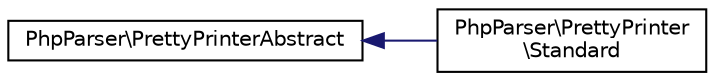 digraph "Graphical Class Hierarchy"
{
  edge [fontname="Helvetica",fontsize="10",labelfontname="Helvetica",labelfontsize="10"];
  node [fontname="Helvetica",fontsize="10",shape=record];
  rankdir="LR";
  Node0 [label="PhpParser\\PrettyPrinterAbstract",height=0.2,width=0.4,color="black", fillcolor="white", style="filled",URL="$classPhpParser_1_1PrettyPrinterAbstract.html"];
  Node0 -> Node1 [dir="back",color="midnightblue",fontsize="10",style="solid",fontname="Helvetica"];
  Node1 [label="PhpParser\\PrettyPrinter\l\\Standard",height=0.2,width=0.4,color="black", fillcolor="white", style="filled",URL="$classPhpParser_1_1PrettyPrinter_1_1Standard.html"];
}
